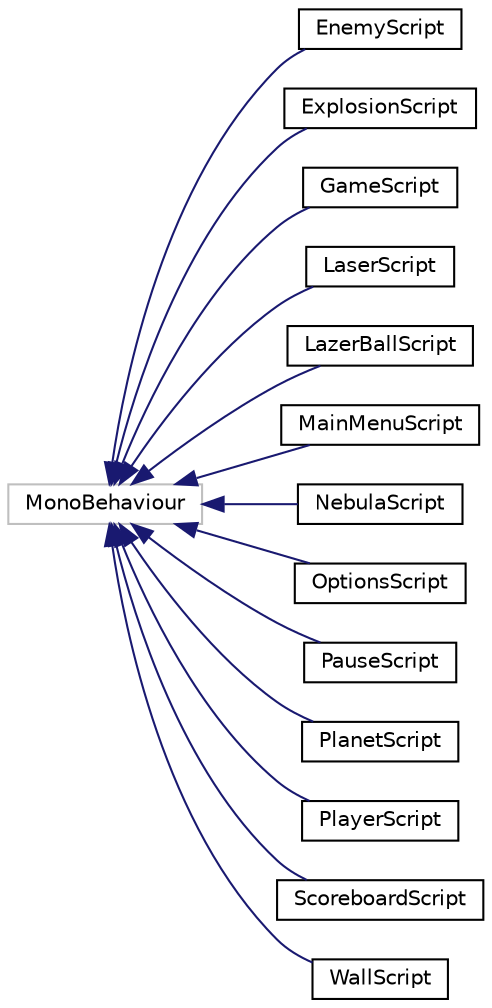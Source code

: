 digraph "Graphical Class Hierarchy"
{
 // LATEX_PDF_SIZE
  edge [fontname="Helvetica",fontsize="10",labelfontname="Helvetica",labelfontsize="10"];
  node [fontname="Helvetica",fontsize="10",shape=record];
  rankdir="LR";
  Node1 [label="MonoBehaviour",height=0.2,width=0.4,color="grey75", fillcolor="white", style="filled",tooltip=" "];
  Node1 -> Node0 [dir="back",color="midnightblue",fontsize="10",style="solid",fontname="Helvetica"];
  Node0 [label="EnemyScript",height=0.2,width=0.4,color="black", fillcolor="white", style="filled",URL="$class_enemy_script.html",tooltip=" "];
  Node1 -> Node3 [dir="back",color="midnightblue",fontsize="10",style="solid",fontname="Helvetica"];
  Node3 [label="ExplosionScript",height=0.2,width=0.4,color="black", fillcolor="white", style="filled",URL="$class_explosion_script.html",tooltip=" "];
  Node1 -> Node4 [dir="back",color="midnightblue",fontsize="10",style="solid",fontname="Helvetica"];
  Node4 [label="GameScript",height=0.2,width=0.4,color="black", fillcolor="white", style="filled",URL="$class_game_script.html",tooltip=" "];
  Node1 -> Node5 [dir="back",color="midnightblue",fontsize="10",style="solid",fontname="Helvetica"];
  Node5 [label="LaserScript",height=0.2,width=0.4,color="black", fillcolor="white", style="filled",URL="$class_laser_script.html",tooltip=" "];
  Node1 -> Node6 [dir="back",color="midnightblue",fontsize="10",style="solid",fontname="Helvetica"];
  Node6 [label="LazerBallScript",height=0.2,width=0.4,color="black", fillcolor="white", style="filled",URL="$class_lazer_ball_script.html",tooltip=" "];
  Node1 -> Node7 [dir="back",color="midnightblue",fontsize="10",style="solid",fontname="Helvetica"];
  Node7 [label="MainMenuScript",height=0.2,width=0.4,color="black", fillcolor="white", style="filled",URL="$class_main_menu_script.html",tooltip=" "];
  Node1 -> Node8 [dir="back",color="midnightblue",fontsize="10",style="solid",fontname="Helvetica"];
  Node8 [label="NebulaScript",height=0.2,width=0.4,color="black", fillcolor="white", style="filled",URL="$class_nebula_script.html",tooltip=" "];
  Node1 -> Node9 [dir="back",color="midnightblue",fontsize="10",style="solid",fontname="Helvetica"];
  Node9 [label="OptionsScript",height=0.2,width=0.4,color="black", fillcolor="white", style="filled",URL="$class_options_script.html",tooltip=" "];
  Node1 -> Node10 [dir="back",color="midnightblue",fontsize="10",style="solid",fontname="Helvetica"];
  Node10 [label="PauseScript",height=0.2,width=0.4,color="black", fillcolor="white", style="filled",URL="$class_pause_script.html",tooltip=" "];
  Node1 -> Node11 [dir="back",color="midnightblue",fontsize="10",style="solid",fontname="Helvetica"];
  Node11 [label="PlanetScript",height=0.2,width=0.4,color="black", fillcolor="white", style="filled",URL="$class_planet_script.html",tooltip=" "];
  Node1 -> Node12 [dir="back",color="midnightblue",fontsize="10",style="solid",fontname="Helvetica"];
  Node12 [label="PlayerScript",height=0.2,width=0.4,color="black", fillcolor="white", style="filled",URL="$class_player_script.html",tooltip=" "];
  Node1 -> Node13 [dir="back",color="midnightblue",fontsize="10",style="solid",fontname="Helvetica"];
  Node13 [label="ScoreboardScript",height=0.2,width=0.4,color="black", fillcolor="white", style="filled",URL="$class_scoreboard_script.html",tooltip=" "];
  Node1 -> Node14 [dir="back",color="midnightblue",fontsize="10",style="solid",fontname="Helvetica"];
  Node14 [label="WallScript",height=0.2,width=0.4,color="black", fillcolor="white", style="filled",URL="$class_wall_script.html",tooltip=" "];
}
